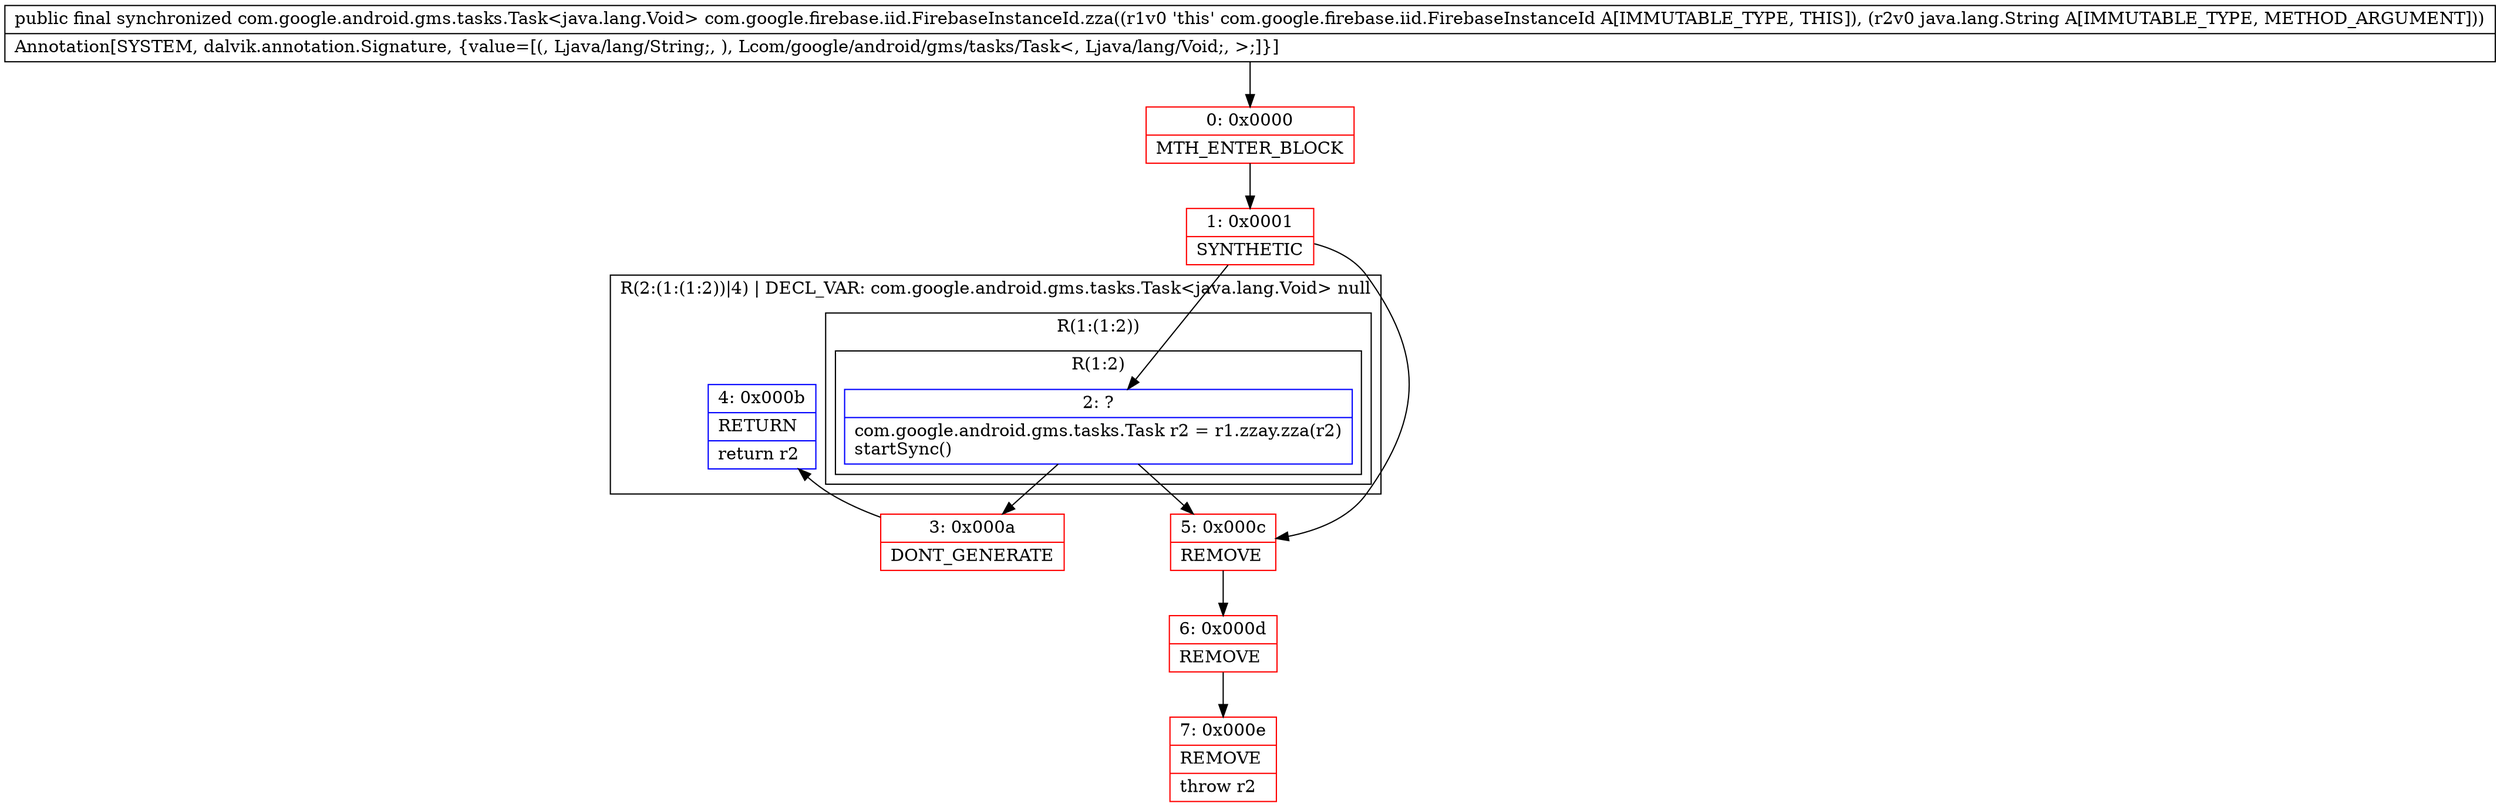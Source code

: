 digraph "CFG forcom.google.firebase.iid.FirebaseInstanceId.zza(Ljava\/lang\/String;)Lcom\/google\/android\/gms\/tasks\/Task;" {
subgraph cluster_Region_24082241 {
label = "R(2:(1:(1:2))|4) | DECL_VAR: com.google.android.gms.tasks.Task\<java.lang.Void\> null\l";
node [shape=record,color=blue];
subgraph cluster_Region_913060267 {
label = "R(1:(1:2))";
node [shape=record,color=blue];
subgraph cluster_Region_1117883446 {
label = "R(1:2)";
node [shape=record,color=blue];
Node_2 [shape=record,label="{2\:\ ?|com.google.android.gms.tasks.Task r2 = r1.zzay.zza(r2)\lstartSync()\l}"];
}
}
Node_4 [shape=record,label="{4\:\ 0x000b|RETURN\l|return r2\l}"];
}
Node_0 [shape=record,color=red,label="{0\:\ 0x0000|MTH_ENTER_BLOCK\l}"];
Node_1 [shape=record,color=red,label="{1\:\ 0x0001|SYNTHETIC\l}"];
Node_3 [shape=record,color=red,label="{3\:\ 0x000a|DONT_GENERATE\l}"];
Node_5 [shape=record,color=red,label="{5\:\ 0x000c|REMOVE\l}"];
Node_6 [shape=record,color=red,label="{6\:\ 0x000d|REMOVE\l}"];
Node_7 [shape=record,color=red,label="{7\:\ 0x000e|REMOVE\l|throw r2\l}"];
MethodNode[shape=record,label="{public final synchronized com.google.android.gms.tasks.Task\<java.lang.Void\> com.google.firebase.iid.FirebaseInstanceId.zza((r1v0 'this' com.google.firebase.iid.FirebaseInstanceId A[IMMUTABLE_TYPE, THIS]), (r2v0 java.lang.String A[IMMUTABLE_TYPE, METHOD_ARGUMENT]))  | Annotation[SYSTEM, dalvik.annotation.Signature, \{value=[(, Ljava\/lang\/String;, ), Lcom\/google\/android\/gms\/tasks\/Task\<, Ljava\/lang\/Void;, \>;]\}]\l}"];
MethodNode -> Node_0;
Node_2 -> Node_3;
Node_2 -> Node_5;
Node_0 -> Node_1;
Node_1 -> Node_2;
Node_1 -> Node_5;
Node_3 -> Node_4;
Node_5 -> Node_6;
Node_6 -> Node_7;
}

